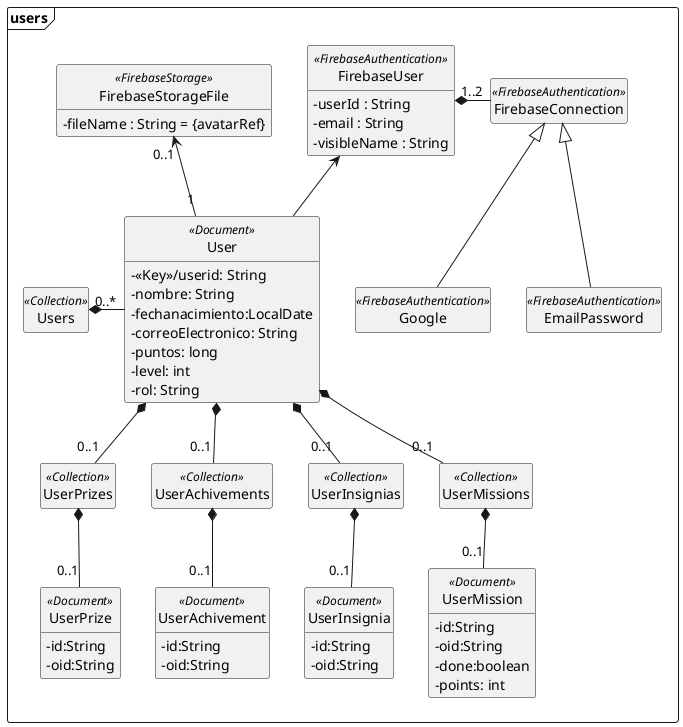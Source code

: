 @startuml users
package users <<Frame>> {
 class FirebaseStorageFile <<FirebaseStorage>>{
- fileName : String = {avatarRef}
}
    class FirebaseUser <<FirebaseAuthentication>>{
        - userId : String
        - email : String
        - visibleName : String 
    }
    class FirebaseConnection <<FirebaseAuthentication>>
    class Google <<FirebaseAuthentication>>
    class EmailPassword <<FirebaseAuthentication>>

 class Users <<Collection>>
 
 class User <<Document>>{
    - <<Key>>/userid: String
    - nombre: String
    - fechanacimiento:LocalDate
    - correoElectronico: String  
    - puntos: long
    - level: int
    - rol: String 
 }
 

together {
 class UserMissions <<Collection>>
 class UserInsignias <<Collection>>
 class UserAchivements <<Collection>>
 class UserPrizes <<Collection>>
 class UserInsignia <<Document>>{
      -id:String
     -oid:String
 }
 class UserAchivement<<Document>>{
      -id:String
     -oid:String
 }
 class UserPrize<<Document>>{
     -id:String
     -oid:String
}
 class UserMission <<Document>>{
     -id:String
     -oid:String
     -done:boolean
     -points: int
}
}


 User*--"0..1"UserMissions
 User*--"0..1"UserAchivements
 User*--"0..1"UserInsignias 
 User*--"0..1"UserPrizes
UserMissions*--"0..1"UserMission
UserAchivements*--"0..1"UserAchivement
UserInsignias*--"0..1"UserInsignia
UserPrizes*--"0..1"UserPrize
FirebaseUser*-"1..2"FirebaseConnection
FirebaseUser <-- User
FirebaseStorageFile"0..1"<--"1"User
Users*-"0..*" User

FirebaseConnection<|--EmailPassword
FirebaseConnection<|--Google
}
/'Configuraciones'/

hide empty members   
hide circle
skinparam classAttributeIconSize 0
@enduml